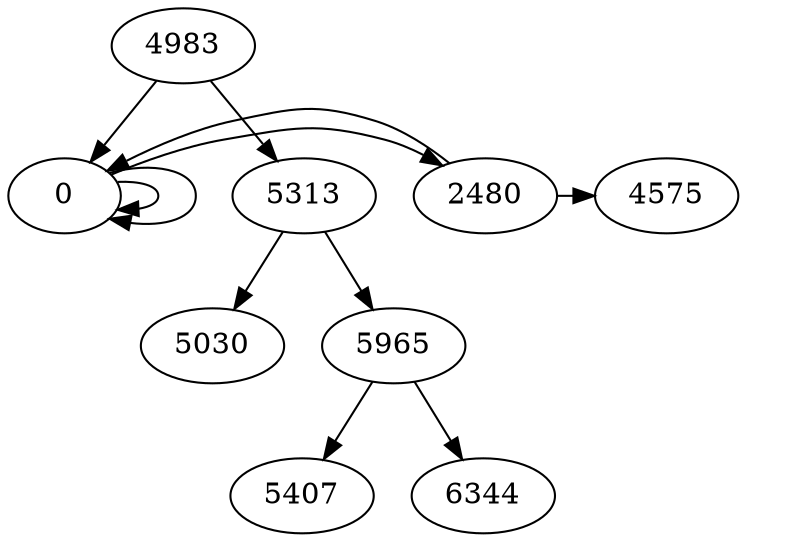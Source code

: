 digraph arbol{ "4983" ; x1 [label="",width=.1,style=invis];"4983" -> "0" ; x2 [label="",width=.1,style=invis];"0" -> "0" ; x3 [label="",width=.1,style=invis];"0" -> x3[style=invis]; "0" -> "0" ;{rank=same x3 -> "0" [style=invis]}; "0" -> "2480" ; x3 [label="",width=.1,style=invis];"2480" -> "0" ;"2480" -> "4575" ;{rank=same"0" -> "4575" [style=invis]}; {rank=same"0" -> "2480" [style=invis]}; "4983" -> "5313" ; x2 [label="",width=.1,style=invis];"5313" -> "5030" ;"5313" -> "5965" ; x3 [label="",width=.1,style=invis];"5965" -> "5407" ;"5965" -> "6344" ;{rank=same"5407" -> "6344" [style=invis]}; {rank=same"5030" -> "5965" [style=invis]}; {rank=same"0" -> "5313" [style=invis]}; }